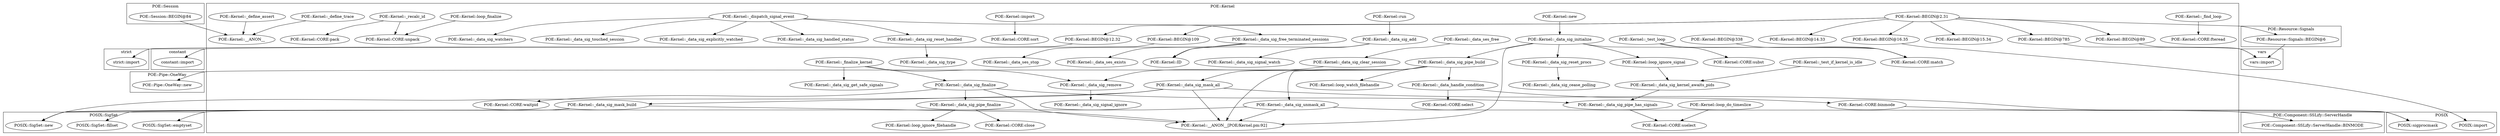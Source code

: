 digraph {
graph [overlap=false]
subgraph cluster_POE_Session {
	label="POE::Session";
	"POE::Session::BEGIN@84";
}
subgraph cluster_vars {
	label="vars";
	"vars::import";
}
subgraph cluster_POSIX {
	label="POSIX";
	"POSIX::import";
	"POSIX::sigprocmask";
}
subgraph cluster_POE_Pipe_OneWay {
	label="POE::Pipe::OneWay";
	"POE::Pipe::OneWay::new";
}
subgraph cluster_POSIX_SigSet {
	label="POSIX::SigSet";
	"POSIX::SigSet::fillset";
	"POSIX::SigSet::new";
	"POSIX::SigSet::emptyset";
}
subgraph cluster_POE_Kernel {
	label="POE::Kernel";
	"POE::Kernel::loop_do_timeslice";
	"POE::Kernel::CORE:sselect";
	"POE::Kernel::BEGIN@338";
	"POE::Kernel::BEGIN@12.32";
	"POE::Kernel::_data_sig_pipe_finalize";
	"POE::Kernel::_data_sig_pipe_build";
	"POE::Kernel::BEGIN@15.34";
	"POE::Kernel::CORE:waitpid";
	"POE::Kernel::_data_sig_mask_build";
	"POE::Kernel::BEGIN@14.33";
	"POE::Kernel::CORE:unpack";
	"POE::Kernel::_data_sig_remove";
	"POE::Kernel::ID";
	"POE::Kernel::__ANON__";
	"POE::Kernel::_data_sig_initialize";
	"POE::Kernel::_data_ses_exists";
	"POE::Kernel::_data_sig_reset_handled";
	"POE::Kernel::_data_sig_finalize";
	"POE::Kernel::_data_ses_stop";
	"POE::Kernel::_data_sig_type";
	"POE::Kernel::_data_sig_touched_session";
	"POE::Kernel::_data_sig_signal_watch";
	"POE::Kernel::loop_watch_filehandle";
	"POE::Kernel::__ANON__[POE/Kernel.pm:92]";
	"POE::Kernel::_find_loop";
	"POE::Kernel::CORE:binmode";
	"POE::Kernel::_data_sig_clear_session";
	"POE::Kernel::_data_sig_signal_ignore";
	"POE::Kernel::_data_ses_free";
	"POE::Kernel::_define_trace";
	"POE::Kernel::loop_ignore_filehandle";
	"POE::Kernel::BEGIN@2.31";
	"POE::Kernel::BEGIN@89";
	"POE::Kernel::import";
	"POE::Kernel::_data_sig_kernel_awaits_pids";
	"POE::Kernel::_test_if_kernel_is_idle";
	"POE::Kernel::CORE:sort";
	"POE::Kernel::_data_sig_explicitly_watched";
	"POE::Kernel::BEGIN@785";
	"POE::Kernel::CORE:close";
	"POE::Kernel::new";
	"POE::Kernel::_data_sig_handled_status";
	"POE::Kernel::run";
	"POE::Kernel::BEGIN@16.35";
	"POE::Kernel::_data_sig_add";
	"POE::Kernel::_test_loop";
	"POE::Kernel::loop_finalize";
	"POE::Kernel::_data_sig_mask_all";
	"POE::Kernel::_data_handle_condition";
	"POE::Kernel::_dispatch_signal_event";
	"POE::Kernel::_data_sig_reset_procs";
	"POE::Kernel::CORE:pack";
	"POE::Kernel::CORE:fteread";
	"POE::Kernel::_data_sig_free_terminated_sessions";
	"POE::Kernel::_data_sig_watchers";
	"POE::Kernel::_define_assert";
	"POE::Kernel::_data_sig_cease_polling";
	"POE::Kernel::_data_sig_unmask_all";
	"POE::Kernel::_data_sig_pipe_has_signals";
	"POE::Kernel::CORE:subst";
	"POE::Kernel::_recalc_id";
	"POE::Kernel::loop_ignore_signal";
	"POE::Kernel::CORE:match";
	"POE::Kernel::CORE:select";
	"POE::Kernel::_data_sig_get_safe_signals";
	"POE::Kernel::_finalize_kernel";
	"POE::Kernel::BEGIN@109";
}
subgraph cluster_POE_Component_SSLify_ServerHandle {
	label="POE::Component::SSLify::ServerHandle";
	"POE::Component::SSLify::ServerHandle::BINMODE";
}
subgraph cluster_POE_Resource_Signals {
	label="POE::Resource::Signals";
	"POE::Resource::Signals::BEGIN@6";
}
subgraph cluster_constant {
	label="constant";
	"constant::import";
}
subgraph cluster_strict {
	label="strict";
	"strict::import";
}
"POE::Kernel::_dispatch_signal_event" -> "POE::Kernel::_data_sig_handled_status";
"POE::Kernel::_data_sig_mask_all" -> "POSIX::sigprocmask";
"POE::Kernel::_data_sig_unmask_all" -> "POSIX::sigprocmask";
"POE::Kernel::BEGIN@2.31" -> "POE::Kernel::BEGIN@785";
"POE::Kernel::_find_loop" -> "POE::Kernel::CORE:fteread";
"POE::Kernel::_data_sig_mask_build" -> "POSIX::SigSet::new";
"POE::Kernel::_data_sig_unmask_all" -> "POSIX::SigSet::new";
"POE::Kernel::_data_sig_mask_all" -> "POSIX::SigSet::new";
"POE::Kernel::_data_sig_reset_procs" -> "POE::Kernel::_data_sig_cease_polling";
"POE::Kernel::_dispatch_signal_event" -> "POE::Kernel::_data_sig_watchers";
"POE::Kernel::_data_sig_kernel_awaits_pids" -> "POE::Kernel::_data_sig_pipe_has_signals";
"POE::Kernel::_data_sig_finalize" -> "POE::Kernel::_data_sig_pipe_has_signals";
"POE::Kernel::BEGIN@785" -> "vars::import";
"POE::Resource::Signals::BEGIN@6" -> "vars::import";
"POE::Kernel::BEGIN@89" -> "vars::import";
"POE::Kernel::_data_handle_condition" -> "POE::Kernel::CORE:select";
"POE::Kernel::BEGIN@338" -> "POE::Kernel::CORE:match";
"POE::Kernel::_data_sig_initialize" -> "POE::Kernel::CORE:match";
"POE::Kernel::_test_loop" -> "POE::Kernel::CORE:match";
"POE::Kernel::_data_sig_pipe_has_signals" -> "POE::Kernel::CORE:sselect";
"POE::Kernel::loop_do_timeslice" -> "POE::Kernel::CORE:sselect";
"POE::Kernel::_data_sig_clear_session" -> "POE::Kernel::_data_sig_remove";
"POE::Kernel::_finalize_kernel" -> "POE::Kernel::_data_sig_remove";
"POE::Kernel::BEGIN@2.31" -> "POE::Kernel::BEGIN@14.33";
"POE::Kernel::BEGIN@2.31" -> "POE::Kernel::BEGIN@15.34";
"POE::Kernel::_data_sig_mask_all" -> "POE::Kernel::_data_sig_mask_build";
"POE::Kernel::_data_sig_mask_build" -> "POSIX::SigSet::emptyset";
"POE::Kernel::_data_sig_free_terminated_sessions" -> "POE::Kernel::_data_ses_exists";
"POE::Session::BEGIN@84" -> "POE::Kernel::__ANON__";
"POE::Kernel::_define_assert" -> "POE::Kernel::__ANON__";
"POE::Kernel::_define_trace" -> "POE::Kernel::__ANON__";
"POE::Kernel::_data_sig_add" -> "POE::Kernel::ID";
"POE::Kernel::_data_sig_free_terminated_sessions" -> "POE::Kernel::ID";
"POE::Kernel::_data_sig_reset_handled" -> "POE::Kernel::_data_sig_type";
"POE::Kernel::_data_sig_pipe_build" -> "POE::Kernel::loop_watch_filehandle";
"POE::Kernel::_data_sig_finalize" -> "POE::Kernel::__ANON__[POE/Kernel.pm:92]";
"POE::Kernel::_data_sig_unmask_all" -> "POE::Kernel::__ANON__[POE/Kernel.pm:92]";
"POE::Kernel::_data_sig_pipe_build" -> "POE::Kernel::__ANON__[POE/Kernel.pm:92]";
"POE::Kernel::_data_sig_mask_build" -> "POE::Kernel::__ANON__[POE/Kernel.pm:92]";
"POE::Kernel::_data_sig_initialize" -> "POE::Kernel::__ANON__[POE/Kernel.pm:92]";
"POE::Kernel::_data_sig_mask_all" -> "POE::Kernel::__ANON__[POE/Kernel.pm:92]";
"POE::Kernel::_data_sig_add" -> "POE::Kernel::_data_sig_signal_watch";
"POE::Kernel::_data_ses_free" -> "POE::Kernel::_data_sig_clear_session";
"POE::Kernel::CORE:binmode" -> "POE::Component::SSLify::ServerHandle::BINMODE";
"POE::Kernel::import" -> "POE::Kernel::CORE:sort";
"POE::Kernel::_data_sig_pipe_finalize" -> "POE::Kernel::loop_ignore_filehandle";
"POE::Kernel::BEGIN@2.31" -> "POE::Kernel::BEGIN@89";
"POE::Kernel::_data_sig_mask_build" -> "POSIX::SigSet::fillset";
"POE::Kernel::_data_sig_pipe_finalize" -> "POE::Kernel::CORE:close";
"POE::Kernel::_dispatch_signal_event" -> "POE::Kernel::_data_sig_explicitly_watched";
"POE::Kernel::run" -> "POE::Kernel::_data_sig_add";
"POE::Kernel::BEGIN@2.31" -> "POE::Kernel::BEGIN@16.35";
"POE::Kernel::_data_sig_pipe_build" -> "POE::Kernel::_data_sig_mask_all";
"POE::Kernel::_data_sig_pipe_build" -> "POE::Kernel::_data_handle_condition";
"POE::Kernel::_recalc_id" -> "POE::Kernel::CORE:pack";
"POE::Kernel::_data_sig_initialize" -> "POE::Kernel::_data_sig_reset_procs";
"POE::Kernel::_dispatch_signal_event" -> "POE::Kernel::_data_sig_free_terminated_sessions";
"POE::Kernel::BEGIN@2.31" -> "POE::Resource::Signals::BEGIN@6";
"POE::Kernel::_data_sig_pipe_build" -> "POE::Kernel::_data_sig_unmask_all";
"POE::Kernel::_data_sig_initialize" -> "POE::Kernel::loop_ignore_signal";
"POE::Kernel::_test_loop" -> "POE::Kernel::CORE:subst";
"POE::Kernel::BEGIN@2.31" -> "POE::Kernel::BEGIN@109";
"POE::Kernel::_finalize_kernel" -> "POE::Kernel::_data_sig_get_safe_signals";
"POE::Kernel::BEGIN@2.31" -> "POE::Kernel::BEGIN@12.32";
"POE::Kernel::BEGIN@12.32" -> "strict::import";
"POE::Kernel::_recalc_id" -> "POE::Kernel::CORE:unpack";
"POE::Kernel::loop_finalize" -> "POE::Kernel::CORE:unpack";
"POE::Kernel::_data_sig_finalize" -> "POE::Kernel::CORE:waitpid";
"POE::Kernel::_data_sig_initialize" -> "POE::Kernel::_data_sig_pipe_build";
"POE::Kernel::_data_sig_finalize" -> "POE::Kernel::_data_sig_pipe_finalize";
"POE::Kernel::new" -> "POE::Kernel::_data_sig_initialize";
"POE::Kernel::_dispatch_signal_event" -> "POE::Kernel::_data_sig_touched_session";
"POE::Kernel::_finalize_kernel" -> "POE::Kernel::_data_sig_finalize";
"POE::Kernel::_data_sig_free_terminated_sessions" -> "POE::Kernel::_data_ses_stop";
"POE::Kernel::_dispatch_signal_event" -> "POE::Kernel::_data_sig_reset_handled";
"POE::Kernel::BEGIN@109" -> "constant::import";
"POE::Kernel::_data_handle_condition" -> "POE::Kernel::CORE:binmode";
"POE::Kernel::BEGIN@16.35" -> "POSIX::import";
"POE::Kernel::_data_sig_remove" -> "POE::Kernel::_data_sig_signal_ignore";
"POE::Kernel::_data_sig_pipe_build" -> "POE::Pipe::OneWay::new";
"POE::Kernel::loop_ignore_signal" -> "POE::Kernel::_data_sig_kernel_awaits_pids";
"POE::Kernel::_test_if_kernel_is_idle" -> "POE::Kernel::_data_sig_kernel_awaits_pids";
}
